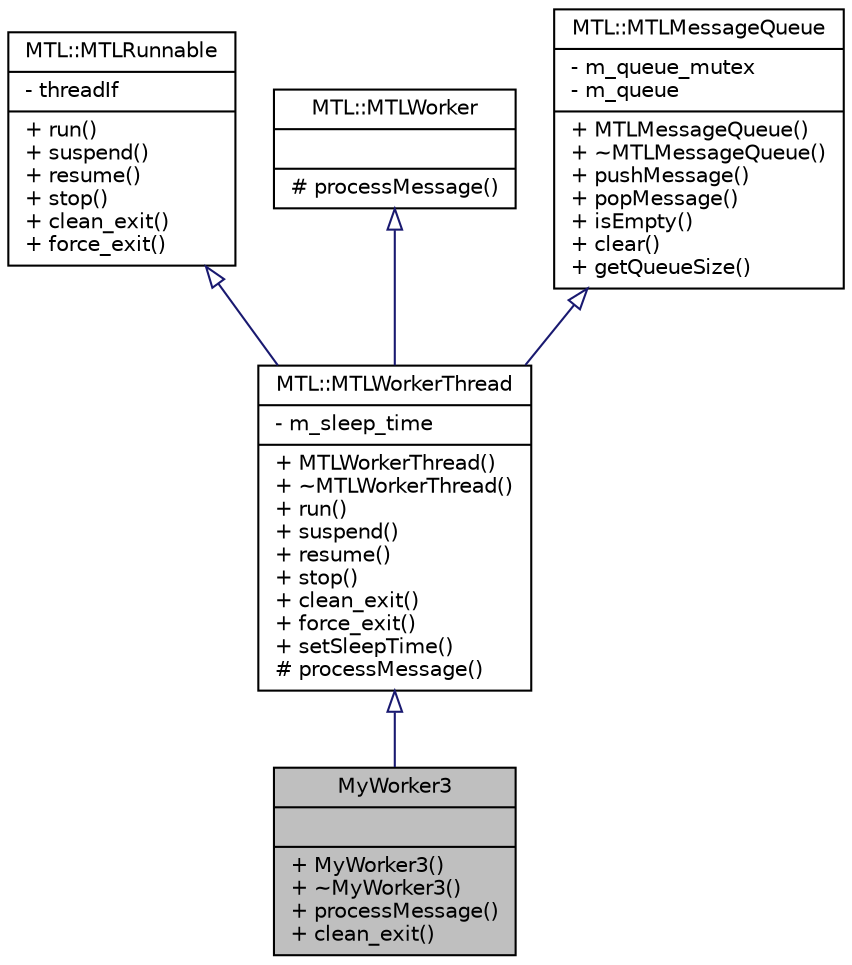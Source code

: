 digraph "MyWorker3"
{
 // LATEX_PDF_SIZE
  edge [fontname="Helvetica",fontsize="10",labelfontname="Helvetica",labelfontsize="10"];
  node [fontname="Helvetica",fontsize="10",shape=record];
  Node1 [label="{MyWorker3\n||+ MyWorker3()\l+ ~MyWorker3()\l+ processMessage()\l+ clean_exit()\l}",height=0.2,width=0.4,color="black", fillcolor="grey75", style="filled", fontcolor="black",tooltip=" "];
  Node2 -> Node1 [dir="back",color="midnightblue",fontsize="10",style="solid",arrowtail="onormal",fontname="Helvetica"];
  Node2 [label="{MTL::MTLWorkerThread\n|- m_sleep_time\l|+ MTLWorkerThread()\l+ ~MTLWorkerThread()\l+ run()\l+ suspend()\l+ resume()\l+ stop()\l+ clean_exit()\l+ force_exit()\l+ setSleepTime()\l# processMessage()\l}",height=0.2,width=0.4,color="black", fillcolor="white", style="filled",URL="$d9/dfb/classMTL_1_1MTLWorkerThread.html",tooltip="Class that implements a Worker Thread."];
  Node3 -> Node2 [dir="back",color="midnightblue",fontsize="10",style="solid",arrowtail="onormal",fontname="Helvetica"];
  Node3 [label="{MTL::MTLRunnable\n|- threadIf\l|+ run()\l+ suspend()\l+ resume()\l+ stop()\l+ clean_exit()\l+ force_exit()\l}",height=0.2,width=0.4,color="black", fillcolor="white", style="filled",URL="$d8/da7/classMTL_1_1MTLRunnable.html",tooltip="Runnable Interface."];
  Node4 -> Node2 [dir="back",color="midnightblue",fontsize="10",style="solid",arrowtail="onormal",fontname="Helvetica"];
  Node4 [label="{MTL::MTLWorker\n||# processMessage()\l}",height=0.2,width=0.4,color="black", fillcolor="white", style="filled",URL="$d1/d66/classMTL_1_1MTLWorker.html",tooltip="Worker Interface."];
  Node5 -> Node2 [dir="back",color="midnightblue",fontsize="10",style="solid",arrowtail="onormal",fontname="Helvetica"];
  Node5 [label="{MTL::MTLMessageQueue\n|- m_queue_mutex\l- m_queue\l|+ MTLMessageQueue()\l+ ~MTLMessageQueue()\l+ pushMessage()\l+ popMessage()\l+ isEmpty()\l+ clear()\l+ getQueueSize()\l}",height=0.2,width=0.4,color="black", fillcolor="white", style="filled",URL="$d4/d50/classMTL_1_1MTLMessageQueue.html",tooltip="Class that implements a message queue."];
}
